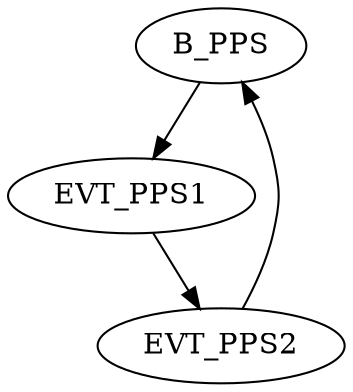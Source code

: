 digraph "pps-qhi" {
node [cpu=0 pattern=PPS_Q type=tmsg toffs=0 tef=0 patentry=0 patexit=0 fid=1 beamproc=beam1]
// this block has a low prio and a high prio queue. Low prio queue is needed for stop commands.
B_PPS [type=block tperiod=100000000 patexit=1 qlo=1 qhi=1]
EVT_PPS1 [patentry=1 gid=5 evtno=215 beamin=0 sid=2 bpid=8 reqnobeam=0 vacc=0 par=21]
EVT_PPS2 [gid=5 evtno=205 sid=2 bpid=8 par=22 toffs=50000000];
B_PPS -> EVT_PPS1 -> EVT_PPS2 -> B_PPS [type=defdst]
}
